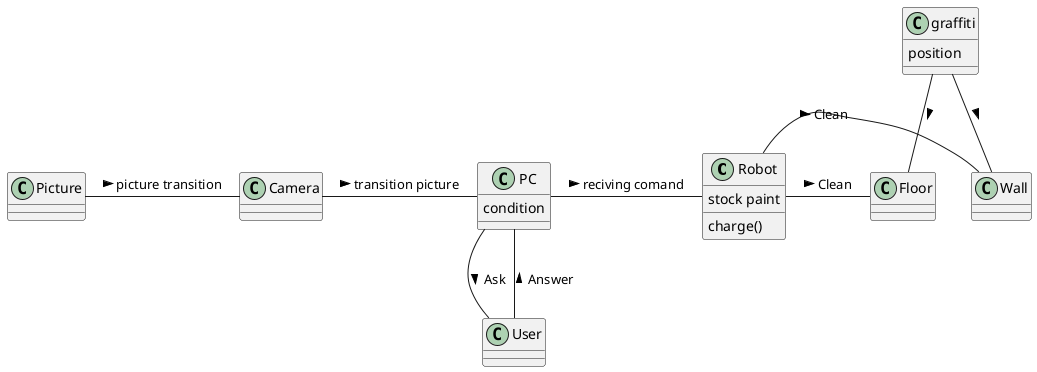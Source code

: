@startuml
Robot : charge() 
Camera - PC : transition picture >
Robot : stock paint
User -- PC: Answer >
PC -- User: Ask >
PC : condition
graffiti : position
PC - Robot : reciving comand >
Robot - Floor : Clean >
Robot - Wall : Clean >
graffiti -- Wall : >  
graffiti -- Floor : >
Picture - Camera : picture transition > 

@enduml
